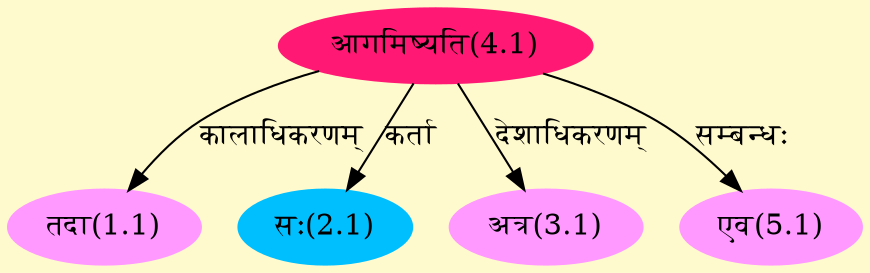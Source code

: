 digraph G{
rankdir=BT;
 compound=true;
 bgcolor="lemonchiffon1";
Node1_1 [style=filled, color="#FF99FF" label = "तदा(1.1)"]
Node4_1 [style=filled, color="#FF1975" label = "आगमिष्यति(4.1)"]
Node2_1 [style=filled, color="#00BFFF" label = "सः(2.1)"]
Node3_1 [style=filled, color="#FF99FF" label = "अत्र(3.1)"]
Node5_1 [style=filled, color="#FF99FF" label = "एव(5.1)"]
/* Start of Relations section */

Node1_1 -> Node4_1 [  label="कालाधिकरणम्"  dir="back" ]
Node2_1 -> Node4_1 [  label="कर्ता"  dir="back" ]
Node3_1 -> Node4_1 [  label="देशाधिकरणम्"  dir="back" ]
Node5_1 -> Node4_1 [  label="सम्बन्धः"  dir="back" ]
}
